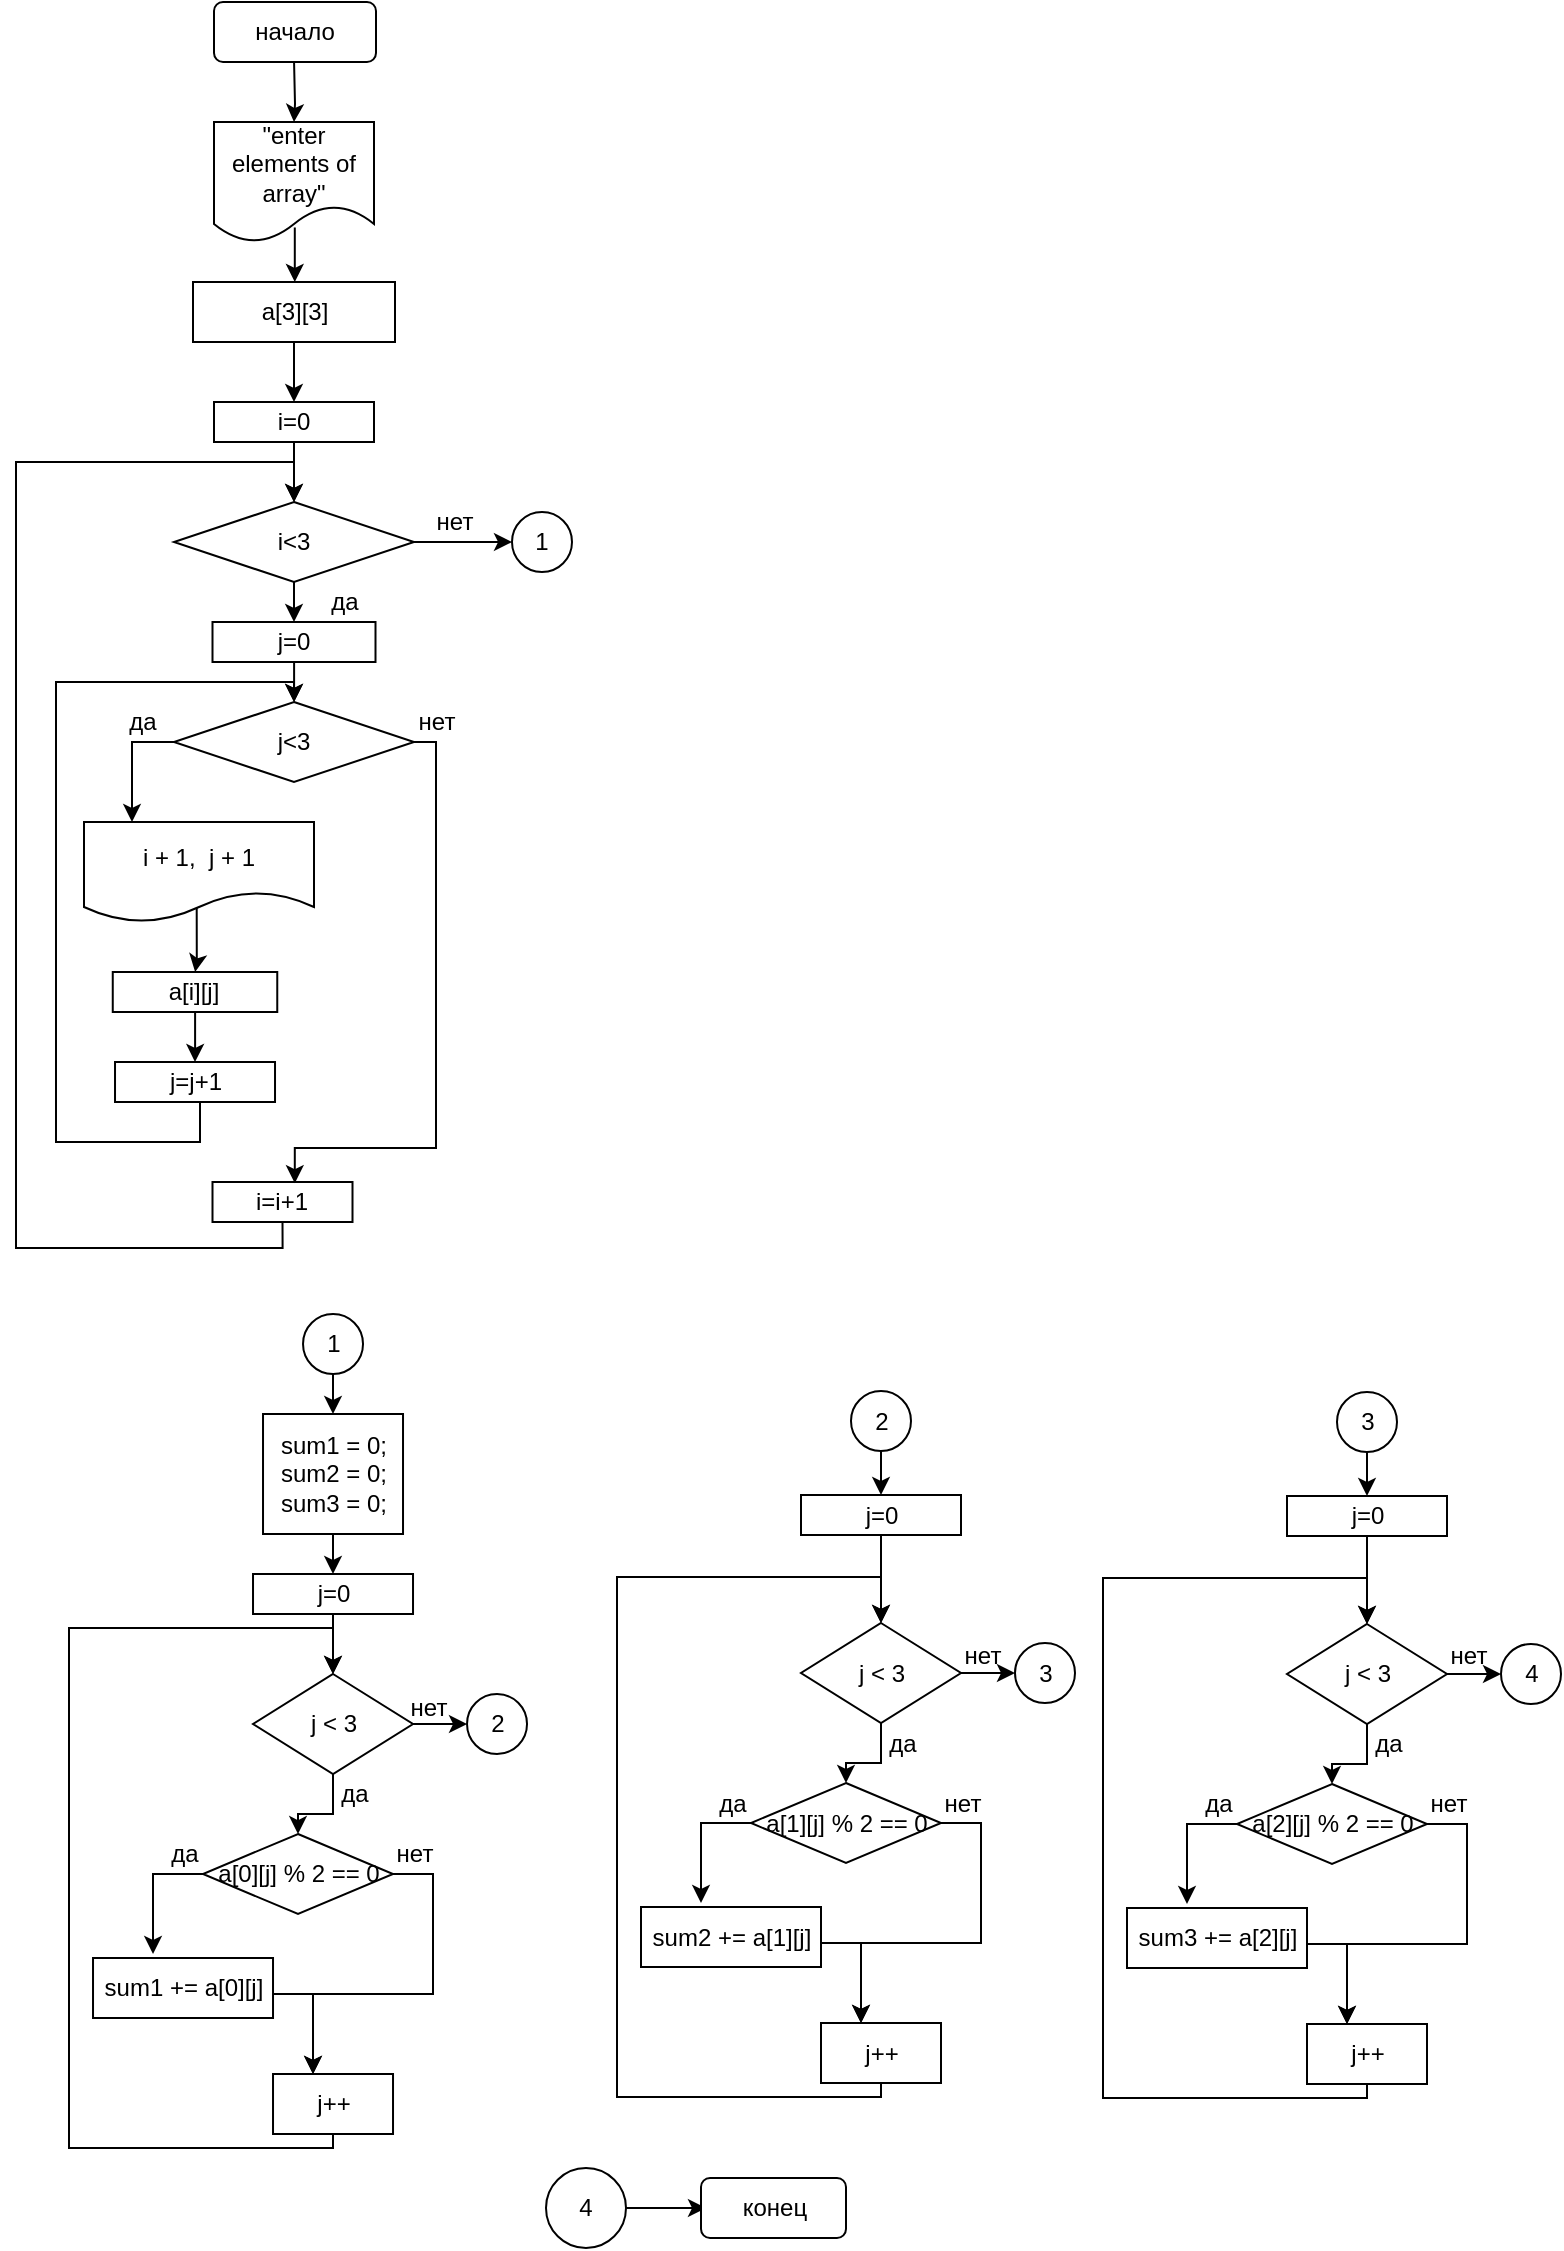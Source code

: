 <mxfile version="15.8.6" type="github">
  <diagram id="aShKJb1EcJVqntHxSxEi" name="Page-1">
    <mxGraphModel dx="164" dy="1167" grid="1" gridSize="10" guides="1" tooltips="1" connect="1" arrows="1" fold="1" page="1" pageScale="1" pageWidth="827" pageHeight="1169" math="0" shadow="0">
      <root>
        <mxCell id="0" />
        <mxCell id="1" parent="0" />
        <mxCell id="8L_f6q-vc3C_Bcib5PFj-7" value="" style="edgeStyle=orthogonalEdgeStyle;rounded=0;orthogonalLoop=1;jettySize=auto;html=1;" parent="1" source="8L_f6q-vc3C_Bcib5PFj-8" target="8L_f6q-vc3C_Bcib5PFj-11" edge="1">
          <mxGeometry relative="1" as="geometry" />
        </mxCell>
        <mxCell id="8L_f6q-vc3C_Bcib5PFj-8" value="i=0" style="whiteSpace=wrap;html=1;rounded=0;" parent="1" vertex="1">
          <mxGeometry x="944" y="227" width="80" height="20" as="geometry" />
        </mxCell>
        <mxCell id="qnYledQh9NX3tpmkD9LS-4" value="" style="edgeStyle=orthogonalEdgeStyle;rounded=0;orthogonalLoop=1;jettySize=auto;html=1;" parent="1" source="8L_f6q-vc3C_Bcib5PFj-11" target="qnYledQh9NX3tpmkD9LS-1" edge="1">
          <mxGeometry relative="1" as="geometry" />
        </mxCell>
        <mxCell id="8L_f6q-vc3C_Bcib5PFj-11" value="i&amp;lt;3" style="rhombus;whiteSpace=wrap;html=1;rounded=0;" parent="1" vertex="1">
          <mxGeometry x="924" y="277" width="120" height="40" as="geometry" />
        </mxCell>
        <mxCell id="8L_f6q-vc3C_Bcib5PFj-13" value="" style="edgeStyle=orthogonalEdgeStyle;rounded=0;orthogonalLoop=1;jettySize=auto;html=1;entryX=0.5;entryY=0;entryDx=0;entryDy=0;startArrow=none;exitX=0.5;exitY=1;exitDx=0;exitDy=0;" parent="1" source="8L_f6q-vc3C_Bcib5PFj-18" target="8L_f6q-vc3C_Bcib5PFj-11" edge="1">
          <mxGeometry relative="1" as="geometry">
            <mxPoint x="1004" y="257" as="targetPoint" />
            <Array as="points">
              <mxPoint x="978" y="650" />
              <mxPoint x="845" y="650" />
              <mxPoint x="845" y="257" />
              <mxPoint x="984" y="257" />
            </Array>
            <mxPoint x="979" y="487" as="sourcePoint" />
          </mxGeometry>
        </mxCell>
        <mxCell id="8L_f6q-vc3C_Bcib5PFj-16" value="нет" style="text;html=1;align=center;verticalAlign=middle;resizable=0;points=[];autosize=1;strokeColor=none;fillColor=none;" parent="1" vertex="1">
          <mxGeometry x="1034.5" y="377" width="40" height="20" as="geometry" />
        </mxCell>
        <mxCell id="8L_f6q-vc3C_Bcib5PFj-18" value="i=i+1" style="rounded=0;whiteSpace=wrap;html=1;" parent="1" vertex="1">
          <mxGeometry x="943.25" y="617" width="70" height="20" as="geometry" />
        </mxCell>
        <mxCell id="8L_f6q-vc3C_Bcib5PFj-27" value="" style="edgeStyle=orthogonalEdgeStyle;rounded=0;orthogonalLoop=1;jettySize=auto;html=1;" parent="1" target="8L_f6q-vc3C_Bcib5PFj-26" edge="1">
          <mxGeometry relative="1" as="geometry">
            <mxPoint x="984.029" y="57" as="sourcePoint" />
          </mxGeometry>
        </mxCell>
        <mxCell id="8L_f6q-vc3C_Bcib5PFj-29" value="" style="edgeStyle=orthogonalEdgeStyle;rounded=0;orthogonalLoop=1;jettySize=auto;html=1;exitX=0.505;exitY=0.879;exitDx=0;exitDy=0;exitPerimeter=0;" parent="1" source="8L_f6q-vc3C_Bcib5PFj-26" target="8L_f6q-vc3C_Bcib5PFj-28" edge="1">
          <mxGeometry relative="1" as="geometry" />
        </mxCell>
        <mxCell id="8L_f6q-vc3C_Bcib5PFj-26" value="&quot;enter elements of array&quot;" style="shape=document;whiteSpace=wrap;html=1;boundedLbl=1;" parent="1" vertex="1">
          <mxGeometry x="944" y="87" width="80" height="60" as="geometry" />
        </mxCell>
        <mxCell id="8L_f6q-vc3C_Bcib5PFj-30" value="" style="edgeStyle=orthogonalEdgeStyle;rounded=0;orthogonalLoop=1;jettySize=auto;html=1;entryX=0.5;entryY=0;entryDx=0;entryDy=0;" parent="1" source="8L_f6q-vc3C_Bcib5PFj-28" target="8L_f6q-vc3C_Bcib5PFj-8" edge="1">
          <mxGeometry relative="1" as="geometry" />
        </mxCell>
        <mxCell id="8L_f6q-vc3C_Bcib5PFj-28" value="a[3][3]" style="whiteSpace=wrap;html=1;" parent="1" vertex="1">
          <mxGeometry x="933.5" y="167" width="101" height="30" as="geometry" />
        </mxCell>
        <mxCell id="8L_f6q-vc3C_Bcib5PFj-31" value="начало" style="rounded=1;whiteSpace=wrap;html=1;" parent="1" vertex="1">
          <mxGeometry x="944" y="27" width="81" height="30" as="geometry" />
        </mxCell>
        <mxCell id="qnYledQh9NX3tpmkD9LS-8" value="" style="edgeStyle=orthogonalEdgeStyle;rounded=0;orthogonalLoop=1;jettySize=auto;html=1;exitX=0.49;exitY=0.85;exitDx=0;exitDy=0;exitPerimeter=0;" parent="1" source="8L_f6q-vc3C_Bcib5PFj-32" target="8L_f6q-vc3C_Bcib5PFj-34" edge="1">
          <mxGeometry relative="1" as="geometry" />
        </mxCell>
        <mxCell id="8L_f6q-vc3C_Bcib5PFj-32" value="i + 1,&amp;nbsp; j + 1" style="shape=document;whiteSpace=wrap;html=1;boundedLbl=1;" parent="1" vertex="1">
          <mxGeometry x="879" y="437" width="115" height="50" as="geometry" />
        </mxCell>
        <mxCell id="qnYledQh9NX3tpmkD9LS-13" value="" style="edgeStyle=orthogonalEdgeStyle;rounded=0;orthogonalLoop=1;jettySize=auto;html=1;" parent="1" edge="1">
          <mxGeometry relative="1" as="geometry">
            <mxPoint x="984" y="377" as="targetPoint" />
            <mxPoint x="937" y="577" as="sourcePoint" />
            <Array as="points">
              <mxPoint x="937" y="597" />
              <mxPoint x="865" y="597" />
              <mxPoint x="865" y="367" />
              <mxPoint x="984" y="367" />
            </Array>
          </mxGeometry>
        </mxCell>
        <mxCell id="qnYledQh9NX3tpmkD9LS-33" value="" style="edgeStyle=orthogonalEdgeStyle;rounded=0;orthogonalLoop=1;jettySize=auto;html=1;" parent="1" source="8L_f6q-vc3C_Bcib5PFj-34" target="qnYledQh9NX3tpmkD9LS-32" edge="1">
          <mxGeometry relative="1" as="geometry" />
        </mxCell>
        <mxCell id="8L_f6q-vc3C_Bcib5PFj-34" value="a[i][j]" style="whiteSpace=wrap;html=1;" parent="1" vertex="1">
          <mxGeometry x="893.38" y="512" width="82.25" height="20" as="geometry" />
        </mxCell>
        <mxCell id="8L_f6q-vc3C_Bcib5PFj-38" value="да" style="text;html=1;align=center;verticalAlign=middle;resizable=0;points=[];autosize=1;strokeColor=none;fillColor=none;" parent="1" vertex="1">
          <mxGeometry x="994" y="317" width="30" height="20" as="geometry" />
        </mxCell>
        <mxCell id="qnYledQh9NX3tpmkD9LS-12" value="" style="edgeStyle=orthogonalEdgeStyle;rounded=0;orthogonalLoop=1;jettySize=auto;html=1;entryX=0.5;entryY=0;entryDx=0;entryDy=0;" parent="1" source="qnYledQh9NX3tpmkD9LS-1" target="qnYledQh9NX3tpmkD9LS-6" edge="1">
          <mxGeometry relative="1" as="geometry" />
        </mxCell>
        <mxCell id="qnYledQh9NX3tpmkD9LS-1" value="j=0" style="whiteSpace=wrap;html=1;rounded=0;" parent="1" vertex="1">
          <mxGeometry x="943.25" y="337" width="81.5" height="20" as="geometry" />
        </mxCell>
        <mxCell id="qnYledQh9NX3tpmkD9LS-7" value="" style="edgeStyle=orthogonalEdgeStyle;rounded=0;orthogonalLoop=1;jettySize=auto;html=1;" parent="1" source="qnYledQh9NX3tpmkD9LS-6" edge="1">
          <mxGeometry relative="1" as="geometry">
            <mxPoint x="903" y="437" as="targetPoint" />
            <Array as="points">
              <mxPoint x="903" y="397" />
              <mxPoint x="903" y="437" />
            </Array>
          </mxGeometry>
        </mxCell>
        <mxCell id="qnYledQh9NX3tpmkD9LS-11" value="" style="edgeStyle=orthogonalEdgeStyle;rounded=0;orthogonalLoop=1;jettySize=auto;html=1;exitX=1;exitY=0.5;exitDx=0;exitDy=0;entryX=0.588;entryY=0.03;entryDx=0;entryDy=0;entryPerimeter=0;" parent="1" source="qnYledQh9NX3tpmkD9LS-6" target="8L_f6q-vc3C_Bcib5PFj-18" edge="1">
          <mxGeometry relative="1" as="geometry">
            <mxPoint x="984" y="613" as="targetPoint" />
            <Array as="points">
              <mxPoint x="1055" y="397" />
              <mxPoint x="1055" y="600" />
              <mxPoint x="984" y="600" />
            </Array>
          </mxGeometry>
        </mxCell>
        <mxCell id="qnYledQh9NX3tpmkD9LS-6" value="j&amp;lt;3" style="rhombus;whiteSpace=wrap;html=1;rounded=0;" parent="1" vertex="1">
          <mxGeometry x="924" y="377" width="120" height="40" as="geometry" />
        </mxCell>
        <mxCell id="qnYledQh9NX3tpmkD9LS-9" value="да" style="text;html=1;align=center;verticalAlign=middle;resizable=0;points=[];autosize=1;strokeColor=none;fillColor=none;" parent="1" vertex="1">
          <mxGeometry x="893.38" y="377" width="30" height="20" as="geometry" />
        </mxCell>
        <mxCell id="qnYledQh9NX3tpmkD9LS-15" value="" style="edgeStyle=orthogonalEdgeStyle;rounded=0;orthogonalLoop=1;jettySize=auto;html=1;exitX=1;exitY=0.5;exitDx=0;exitDy=0;" parent="1" source="8L_f6q-vc3C_Bcib5PFj-11" edge="1">
          <mxGeometry relative="1" as="geometry">
            <mxPoint x="1093" y="297" as="targetPoint" />
          </mxGeometry>
        </mxCell>
        <mxCell id="qnYledQh9NX3tpmkD9LS-10" value="нет" style="text;html=1;align=center;verticalAlign=middle;resizable=0;points=[];autosize=1;strokeColor=none;fillColor=none;" parent="1" vertex="1">
          <mxGeometry x="1044" y="277" width="40" height="20" as="geometry" />
        </mxCell>
        <mxCell id="qnYledQh9NX3tpmkD9LS-17" value="1" style="ellipse;whiteSpace=wrap;html=1;aspect=fixed;" parent="1" vertex="1">
          <mxGeometry x="1093" y="282" width="30" height="30" as="geometry" />
        </mxCell>
        <mxCell id="qnYledQh9NX3tpmkD9LS-19" value="" style="edgeStyle=orthogonalEdgeStyle;rounded=0;orthogonalLoop=1;jettySize=auto;html=1;" parent="1" source="qnYledQh9NX3tpmkD9LS-18" edge="1">
          <mxGeometry relative="1" as="geometry">
            <mxPoint x="1003.51" y="733" as="targetPoint" />
          </mxGeometry>
        </mxCell>
        <mxCell id="qnYledQh9NX3tpmkD9LS-18" value="1" style="ellipse;whiteSpace=wrap;html=1;aspect=fixed;" parent="1" vertex="1">
          <mxGeometry x="988.51" y="683" width="30" height="30" as="geometry" />
        </mxCell>
        <mxCell id="qnYledQh9NX3tpmkD9LS-32" value="j=j+1" style="whiteSpace=wrap;html=1;" parent="1" vertex="1">
          <mxGeometry x="894.51" y="557" width="80" height="20" as="geometry" />
        </mxCell>
        <mxCell id="IL574nIS1ITczs5gziKt-18" value="" style="edgeStyle=orthogonalEdgeStyle;rounded=0;orthogonalLoop=1;jettySize=auto;html=1;" edge="1" parent="1" source="IL574nIS1ITczs5gziKt-17">
          <mxGeometry relative="1" as="geometry">
            <mxPoint x="1003.51" y="813" as="targetPoint" />
          </mxGeometry>
        </mxCell>
        <mxCell id="IL574nIS1ITczs5gziKt-17" value="sum1 = 0; sum2 = 0; sum3 = 0;&lt;br&gt;" style="whiteSpace=wrap;html=1;" vertex="1" parent="1">
          <mxGeometry x="968.51" y="733" width="70" height="60" as="geometry" />
        </mxCell>
        <mxCell id="IL574nIS1ITczs5gziKt-20" value="" style="edgeStyle=orthogonalEdgeStyle;rounded=0;orthogonalLoop=1;jettySize=auto;html=1;" edge="1" parent="1" source="IL574nIS1ITczs5gziKt-19">
          <mxGeometry relative="1" as="geometry">
            <mxPoint x="1003.51" y="863" as="targetPoint" />
            <Array as="points">
              <mxPoint x="1003.51" y="863" />
              <mxPoint x="1003.51" y="863" />
            </Array>
          </mxGeometry>
        </mxCell>
        <mxCell id="IL574nIS1ITczs5gziKt-19" value="j=0" style="whiteSpace=wrap;html=1;" vertex="1" parent="1">
          <mxGeometry x="963.51" y="813" width="80" height="20" as="geometry" />
        </mxCell>
        <mxCell id="IL574nIS1ITczs5gziKt-23" value="" style="edgeStyle=orthogonalEdgeStyle;rounded=0;orthogonalLoop=1;jettySize=auto;html=1;" edge="1" parent="1" source="IL574nIS1ITczs5gziKt-21" target="IL574nIS1ITczs5gziKt-22">
          <mxGeometry relative="1" as="geometry" />
        </mxCell>
        <mxCell id="IL574nIS1ITczs5gziKt-36" value="" style="edgeStyle=orthogonalEdgeStyle;rounded=0;orthogonalLoop=1;jettySize=auto;html=1;" edge="1" parent="1" source="IL574nIS1ITczs5gziKt-21">
          <mxGeometry relative="1" as="geometry">
            <mxPoint x="1070.51" y="888" as="targetPoint" />
          </mxGeometry>
        </mxCell>
        <mxCell id="IL574nIS1ITczs5gziKt-21" value="j &amp;lt; 3" style="rhombus;whiteSpace=wrap;html=1;" vertex="1" parent="1">
          <mxGeometry x="963.51" y="863" width="80" height="50" as="geometry" />
        </mxCell>
        <mxCell id="IL574nIS1ITczs5gziKt-24" value="" style="edgeStyle=orthogonalEdgeStyle;rounded=0;orthogonalLoop=1;jettySize=auto;html=1;" edge="1" parent="1" source="IL574nIS1ITczs5gziKt-22">
          <mxGeometry relative="1" as="geometry">
            <mxPoint x="913.51" y="1003" as="targetPoint" />
            <Array as="points">
              <mxPoint x="913.51" y="963" />
            </Array>
          </mxGeometry>
        </mxCell>
        <mxCell id="IL574nIS1ITczs5gziKt-26" value="" style="edgeStyle=orthogonalEdgeStyle;rounded=0;orthogonalLoop=1;jettySize=auto;html=1;" edge="1" parent="1" source="IL574nIS1ITczs5gziKt-22">
          <mxGeometry relative="1" as="geometry">
            <mxPoint x="993.51" y="1063" as="targetPoint" />
            <Array as="points">
              <mxPoint x="1053.51" y="963" />
              <mxPoint x="1053.51" y="1023" />
              <mxPoint x="993.51" y="1023" />
            </Array>
          </mxGeometry>
        </mxCell>
        <mxCell id="IL574nIS1ITczs5gziKt-22" value="a[0][j] % 2 == 0" style="rhombus;whiteSpace=wrap;html=1;" vertex="1" parent="1">
          <mxGeometry x="938.51" y="943" width="95" height="40" as="geometry" />
        </mxCell>
        <mxCell id="IL574nIS1ITczs5gziKt-27" value="" style="edgeStyle=orthogonalEdgeStyle;rounded=0;orthogonalLoop=1;jettySize=auto;html=1;" edge="1" parent="1" source="IL574nIS1ITczs5gziKt-25">
          <mxGeometry relative="1" as="geometry">
            <mxPoint x="993.51" y="1063" as="targetPoint" />
            <Array as="points">
              <mxPoint x="993.51" y="1023" />
            </Array>
          </mxGeometry>
        </mxCell>
        <mxCell id="IL574nIS1ITczs5gziKt-25" value="sum1 += a[0][j]" style="whiteSpace=wrap;html=1;" vertex="1" parent="1">
          <mxGeometry x="883.51" y="1005" width="90" height="30" as="geometry" />
        </mxCell>
        <mxCell id="IL574nIS1ITczs5gziKt-28" value="да" style="text;html=1;align=center;verticalAlign=middle;resizable=0;points=[];autosize=1;strokeColor=none;fillColor=none;" vertex="1" parent="1">
          <mxGeometry x="913.51" y="943" width="30" height="20" as="geometry" />
        </mxCell>
        <mxCell id="IL574nIS1ITczs5gziKt-29" value="нет" style="text;html=1;align=center;verticalAlign=middle;resizable=0;points=[];autosize=1;strokeColor=none;fillColor=none;" vertex="1" parent="1">
          <mxGeometry x="1028.51" y="943" width="30" height="20" as="geometry" />
        </mxCell>
        <mxCell id="IL574nIS1ITczs5gziKt-30" value="да" style="text;html=1;align=center;verticalAlign=middle;resizable=0;points=[];autosize=1;strokeColor=none;fillColor=none;" vertex="1" parent="1">
          <mxGeometry x="998.51" y="913" width="30" height="20" as="geometry" />
        </mxCell>
        <mxCell id="IL574nIS1ITczs5gziKt-34" value="" style="edgeStyle=orthogonalEdgeStyle;rounded=0;orthogonalLoop=1;jettySize=auto;html=1;entryX=0.5;entryY=0;entryDx=0;entryDy=0;" edge="1" parent="1" source="IL574nIS1ITczs5gziKt-33" target="IL574nIS1ITczs5gziKt-21">
          <mxGeometry relative="1" as="geometry">
            <mxPoint x="1003.51" y="860" as="targetPoint" />
            <Array as="points">
              <mxPoint x="1003.51" y="1100" />
              <mxPoint x="871.51" y="1100" />
              <mxPoint x="871.51" y="840" />
              <mxPoint x="1003.51" y="840" />
            </Array>
          </mxGeometry>
        </mxCell>
        <mxCell id="IL574nIS1ITczs5gziKt-33" value="j++" style="whiteSpace=wrap;html=1;" vertex="1" parent="1">
          <mxGeometry x="973.51" y="1063" width="60" height="30" as="geometry" />
        </mxCell>
        <mxCell id="IL574nIS1ITczs5gziKt-37" value="2" style="ellipse;whiteSpace=wrap;html=1;" vertex="1" parent="1">
          <mxGeometry x="1070.51" y="873" width="30" height="30" as="geometry" />
        </mxCell>
        <mxCell id="IL574nIS1ITczs5gziKt-55" value="нет" style="text;html=1;align=center;verticalAlign=middle;resizable=0;points=[];autosize=1;strokeColor=none;fillColor=none;" vertex="1" parent="1">
          <mxGeometry x="1035.51" y="870" width="30" height="20" as="geometry" />
        </mxCell>
        <mxCell id="IL574nIS1ITczs5gziKt-95" value="" style="edgeStyle=orthogonalEdgeStyle;rounded=0;orthogonalLoop=1;jettySize=auto;html=1;" edge="1" parent="1" source="IL574nIS1ITczs5gziKt-96" target="IL574nIS1ITczs5gziKt-101">
          <mxGeometry relative="1" as="geometry" />
        </mxCell>
        <mxCell id="IL574nIS1ITczs5gziKt-96" value="j=0" style="whiteSpace=wrap;html=1;" vertex="1" parent="1">
          <mxGeometry x="1480.5" y="774" width="80" height="20" as="geometry" />
        </mxCell>
        <mxCell id="IL574nIS1ITczs5gziKt-97" value="" style="edgeStyle=orthogonalEdgeStyle;rounded=0;orthogonalLoop=1;jettySize=auto;html=1;" edge="1" parent="1" source="IL574nIS1ITczs5gziKt-98" target="IL574nIS1ITczs5gziKt-96">
          <mxGeometry relative="1" as="geometry">
            <Array as="points">
              <mxPoint x="1520.5" y="761" />
              <mxPoint x="1520.5" y="761" />
            </Array>
          </mxGeometry>
        </mxCell>
        <mxCell id="IL574nIS1ITczs5gziKt-98" value="3" style="ellipse;whiteSpace=wrap;html=1;" vertex="1" parent="1">
          <mxGeometry x="1505.5" y="722" width="30" height="30" as="geometry" />
        </mxCell>
        <mxCell id="IL574nIS1ITczs5gziKt-99" value="" style="edgeStyle=orthogonalEdgeStyle;rounded=0;orthogonalLoop=1;jettySize=auto;html=1;" edge="1" parent="1" source="IL574nIS1ITczs5gziKt-101" target="IL574nIS1ITczs5gziKt-104">
          <mxGeometry relative="1" as="geometry" />
        </mxCell>
        <mxCell id="IL574nIS1ITczs5gziKt-100" value="" style="edgeStyle=orthogonalEdgeStyle;rounded=0;orthogonalLoop=1;jettySize=auto;html=1;" edge="1" parent="1" source="IL574nIS1ITczs5gziKt-101">
          <mxGeometry relative="1" as="geometry">
            <mxPoint x="1587.5" y="863" as="targetPoint" />
          </mxGeometry>
        </mxCell>
        <mxCell id="IL574nIS1ITczs5gziKt-101" value="j &amp;lt; 3" style="rhombus;whiteSpace=wrap;html=1;" vertex="1" parent="1">
          <mxGeometry x="1480.5" y="838" width="80" height="50" as="geometry" />
        </mxCell>
        <mxCell id="IL574nIS1ITczs5gziKt-102" value="" style="edgeStyle=orthogonalEdgeStyle;rounded=0;orthogonalLoop=1;jettySize=auto;html=1;" edge="1" parent="1" source="IL574nIS1ITczs5gziKt-104">
          <mxGeometry relative="1" as="geometry">
            <mxPoint x="1430.5" y="978" as="targetPoint" />
            <Array as="points">
              <mxPoint x="1430.5" y="938" />
            </Array>
          </mxGeometry>
        </mxCell>
        <mxCell id="IL574nIS1ITczs5gziKt-103" value="" style="edgeStyle=orthogonalEdgeStyle;rounded=0;orthogonalLoop=1;jettySize=auto;html=1;" edge="1" parent="1" source="IL574nIS1ITczs5gziKt-104">
          <mxGeometry relative="1" as="geometry">
            <mxPoint x="1510.5" y="1038" as="targetPoint" />
            <Array as="points">
              <mxPoint x="1570.5" y="938" />
              <mxPoint x="1570.5" y="998" />
              <mxPoint x="1510.5" y="998" />
            </Array>
          </mxGeometry>
        </mxCell>
        <mxCell id="IL574nIS1ITczs5gziKt-104" value="a[2][j] % 2 == 0" style="rhombus;whiteSpace=wrap;html=1;" vertex="1" parent="1">
          <mxGeometry x="1455.5" y="918" width="95" height="40" as="geometry" />
        </mxCell>
        <mxCell id="IL574nIS1ITczs5gziKt-105" value="" style="edgeStyle=orthogonalEdgeStyle;rounded=0;orthogonalLoop=1;jettySize=auto;html=1;" edge="1" parent="1" source="IL574nIS1ITczs5gziKt-106">
          <mxGeometry relative="1" as="geometry">
            <mxPoint x="1510.5" y="1038" as="targetPoint" />
            <Array as="points">
              <mxPoint x="1510.5" y="998" />
            </Array>
          </mxGeometry>
        </mxCell>
        <mxCell id="IL574nIS1ITczs5gziKt-106" value="sum3 += a[2][j]" style="whiteSpace=wrap;html=1;" vertex="1" parent="1">
          <mxGeometry x="1400.5" y="980" width="90" height="30" as="geometry" />
        </mxCell>
        <mxCell id="IL574nIS1ITczs5gziKt-107" value="да" style="text;html=1;align=center;verticalAlign=middle;resizable=0;points=[];autosize=1;strokeColor=none;fillColor=none;" vertex="1" parent="1">
          <mxGeometry x="1430.5" y="918" width="30" height="20" as="geometry" />
        </mxCell>
        <mxCell id="IL574nIS1ITczs5gziKt-108" value="нет" style="text;html=1;align=center;verticalAlign=middle;resizable=0;points=[];autosize=1;strokeColor=none;fillColor=none;" vertex="1" parent="1">
          <mxGeometry x="1545.5" y="918" width="30" height="20" as="geometry" />
        </mxCell>
        <mxCell id="IL574nIS1ITczs5gziKt-109" value="да" style="text;html=1;align=center;verticalAlign=middle;resizable=0;points=[];autosize=1;strokeColor=none;fillColor=none;" vertex="1" parent="1">
          <mxGeometry x="1515.5" y="888" width="30" height="20" as="geometry" />
        </mxCell>
        <mxCell id="IL574nIS1ITczs5gziKt-110" value="" style="edgeStyle=orthogonalEdgeStyle;rounded=0;orthogonalLoop=1;jettySize=auto;html=1;entryX=0.5;entryY=0;entryDx=0;entryDy=0;" edge="1" parent="1" source="IL574nIS1ITczs5gziKt-111" target="IL574nIS1ITczs5gziKt-101">
          <mxGeometry relative="1" as="geometry">
            <mxPoint x="1520.5" y="835" as="targetPoint" />
            <Array as="points">
              <mxPoint x="1520.5" y="1075" />
              <mxPoint x="1388.5" y="1075" />
              <mxPoint x="1388.5" y="815" />
              <mxPoint x="1520.5" y="815" />
            </Array>
          </mxGeometry>
        </mxCell>
        <mxCell id="IL574nIS1ITczs5gziKt-111" value="j++" style="whiteSpace=wrap;html=1;" vertex="1" parent="1">
          <mxGeometry x="1490.5" y="1038" width="60" height="30" as="geometry" />
        </mxCell>
        <mxCell id="IL574nIS1ITczs5gziKt-112" value="4" style="ellipse;whiteSpace=wrap;html=1;" vertex="1" parent="1">
          <mxGeometry x="1587.5" y="848" width="30" height="30" as="geometry" />
        </mxCell>
        <mxCell id="IL574nIS1ITczs5gziKt-113" value="нет" style="text;html=1;align=center;verticalAlign=middle;resizable=0;points=[];autosize=1;strokeColor=none;fillColor=none;" vertex="1" parent="1">
          <mxGeometry x="1555.5" y="844" width="30" height="20" as="geometry" />
        </mxCell>
        <mxCell id="IL574nIS1ITczs5gziKt-114" value="" style="edgeStyle=orthogonalEdgeStyle;rounded=0;orthogonalLoop=1;jettySize=auto;html=1;" edge="1" parent="1" source="IL574nIS1ITczs5gziKt-115" target="IL574nIS1ITczs5gziKt-120">
          <mxGeometry relative="1" as="geometry" />
        </mxCell>
        <mxCell id="IL574nIS1ITczs5gziKt-115" value="j=0" style="whiteSpace=wrap;html=1;" vertex="1" parent="1">
          <mxGeometry x="1237.5" y="773.5" width="80" height="20" as="geometry" />
        </mxCell>
        <mxCell id="IL574nIS1ITczs5gziKt-116" value="" style="edgeStyle=orthogonalEdgeStyle;rounded=0;orthogonalLoop=1;jettySize=auto;html=1;" edge="1" parent="1" source="IL574nIS1ITczs5gziKt-117" target="IL574nIS1ITczs5gziKt-115">
          <mxGeometry relative="1" as="geometry">
            <Array as="points">
              <mxPoint x="1277.5" y="760.5" />
              <mxPoint x="1277.5" y="760.5" />
            </Array>
          </mxGeometry>
        </mxCell>
        <mxCell id="IL574nIS1ITczs5gziKt-117" value="2" style="ellipse;whiteSpace=wrap;html=1;" vertex="1" parent="1">
          <mxGeometry x="1262.5" y="721.5" width="30" height="30" as="geometry" />
        </mxCell>
        <mxCell id="IL574nIS1ITczs5gziKt-118" value="" style="edgeStyle=orthogonalEdgeStyle;rounded=0;orthogonalLoop=1;jettySize=auto;html=1;" edge="1" parent="1" source="IL574nIS1ITczs5gziKt-120" target="IL574nIS1ITczs5gziKt-123">
          <mxGeometry relative="1" as="geometry" />
        </mxCell>
        <mxCell id="IL574nIS1ITczs5gziKt-119" value="" style="edgeStyle=orthogonalEdgeStyle;rounded=0;orthogonalLoop=1;jettySize=auto;html=1;" edge="1" parent="1" source="IL574nIS1ITczs5gziKt-120">
          <mxGeometry relative="1" as="geometry">
            <mxPoint x="1344.5" y="862.5" as="targetPoint" />
          </mxGeometry>
        </mxCell>
        <mxCell id="IL574nIS1ITczs5gziKt-120" value="j &amp;lt; 3" style="rhombus;whiteSpace=wrap;html=1;" vertex="1" parent="1">
          <mxGeometry x="1237.5" y="837.5" width="80" height="50" as="geometry" />
        </mxCell>
        <mxCell id="IL574nIS1ITczs5gziKt-121" value="" style="edgeStyle=orthogonalEdgeStyle;rounded=0;orthogonalLoop=1;jettySize=auto;html=1;" edge="1" parent="1" source="IL574nIS1ITczs5gziKt-123">
          <mxGeometry relative="1" as="geometry">
            <mxPoint x="1187.5" y="977.5" as="targetPoint" />
            <Array as="points">
              <mxPoint x="1187.5" y="937.5" />
            </Array>
          </mxGeometry>
        </mxCell>
        <mxCell id="IL574nIS1ITczs5gziKt-122" value="" style="edgeStyle=orthogonalEdgeStyle;rounded=0;orthogonalLoop=1;jettySize=auto;html=1;" edge="1" parent="1" source="IL574nIS1ITczs5gziKt-123">
          <mxGeometry relative="1" as="geometry">
            <mxPoint x="1267.5" y="1037.5" as="targetPoint" />
            <Array as="points">
              <mxPoint x="1327.5" y="937.5" />
              <mxPoint x="1327.5" y="997.5" />
              <mxPoint x="1267.5" y="997.5" />
            </Array>
          </mxGeometry>
        </mxCell>
        <mxCell id="IL574nIS1ITczs5gziKt-123" value="a[1][j] % 2 == 0" style="rhombus;whiteSpace=wrap;html=1;" vertex="1" parent="1">
          <mxGeometry x="1212.5" y="917.5" width="95" height="40" as="geometry" />
        </mxCell>
        <mxCell id="IL574nIS1ITczs5gziKt-124" value="" style="edgeStyle=orthogonalEdgeStyle;rounded=0;orthogonalLoop=1;jettySize=auto;html=1;" edge="1" parent="1" source="IL574nIS1ITczs5gziKt-125">
          <mxGeometry relative="1" as="geometry">
            <mxPoint x="1267.5" y="1037.5" as="targetPoint" />
            <Array as="points">
              <mxPoint x="1267.5" y="997.5" />
            </Array>
          </mxGeometry>
        </mxCell>
        <mxCell id="IL574nIS1ITczs5gziKt-125" value="sum2 += a[1][j]" style="whiteSpace=wrap;html=1;" vertex="1" parent="1">
          <mxGeometry x="1157.5" y="979.5" width="90" height="30" as="geometry" />
        </mxCell>
        <mxCell id="IL574nIS1ITczs5gziKt-126" value="да" style="text;html=1;align=center;verticalAlign=middle;resizable=0;points=[];autosize=1;strokeColor=none;fillColor=none;" vertex="1" parent="1">
          <mxGeometry x="1187.5" y="917.5" width="30" height="20" as="geometry" />
        </mxCell>
        <mxCell id="IL574nIS1ITczs5gziKt-127" value="нет" style="text;html=1;align=center;verticalAlign=middle;resizable=0;points=[];autosize=1;strokeColor=none;fillColor=none;" vertex="1" parent="1">
          <mxGeometry x="1302.5" y="917.5" width="30" height="20" as="geometry" />
        </mxCell>
        <mxCell id="IL574nIS1ITczs5gziKt-128" value="да" style="text;html=1;align=center;verticalAlign=middle;resizable=0;points=[];autosize=1;strokeColor=none;fillColor=none;" vertex="1" parent="1">
          <mxGeometry x="1272.5" y="887.5" width="30" height="20" as="geometry" />
        </mxCell>
        <mxCell id="IL574nIS1ITczs5gziKt-129" value="" style="edgeStyle=orthogonalEdgeStyle;rounded=0;orthogonalLoop=1;jettySize=auto;html=1;entryX=0.5;entryY=0;entryDx=0;entryDy=0;" edge="1" parent="1" source="IL574nIS1ITczs5gziKt-130" target="IL574nIS1ITczs5gziKt-120">
          <mxGeometry relative="1" as="geometry">
            <mxPoint x="1277.5" y="834.5" as="targetPoint" />
            <Array as="points">
              <mxPoint x="1277.5" y="1074.5" />
              <mxPoint x="1145.5" y="1074.5" />
              <mxPoint x="1145.5" y="814.5" />
              <mxPoint x="1277.5" y="814.5" />
            </Array>
          </mxGeometry>
        </mxCell>
        <mxCell id="IL574nIS1ITczs5gziKt-130" value="j++" style="whiteSpace=wrap;html=1;" vertex="1" parent="1">
          <mxGeometry x="1247.5" y="1037.5" width="60" height="30" as="geometry" />
        </mxCell>
        <mxCell id="IL574nIS1ITczs5gziKt-131" value="3" style="ellipse;whiteSpace=wrap;html=1;" vertex="1" parent="1">
          <mxGeometry x="1344.5" y="847.5" width="30" height="30" as="geometry" />
        </mxCell>
        <mxCell id="IL574nIS1ITczs5gziKt-132" value="нет" style="text;html=1;align=center;verticalAlign=middle;resizable=0;points=[];autosize=1;strokeColor=none;fillColor=none;" vertex="1" parent="1">
          <mxGeometry x="1312.5" y="843.5" width="30" height="20" as="geometry" />
        </mxCell>
        <mxCell id="IL574nIS1ITczs5gziKt-156" value="" style="edgeStyle=orthogonalEdgeStyle;rounded=0;orthogonalLoop=1;jettySize=auto;html=1;" edge="1" parent="1" source="IL574nIS1ITczs5gziKt-154">
          <mxGeometry relative="1" as="geometry">
            <mxPoint x="1190" y="1130" as="targetPoint" />
          </mxGeometry>
        </mxCell>
        <mxCell id="IL574nIS1ITczs5gziKt-154" value="4" style="ellipse;whiteSpace=wrap;html=1;" vertex="1" parent="1">
          <mxGeometry x="1110" y="1110" width="40" height="40" as="geometry" />
        </mxCell>
        <mxCell id="IL574nIS1ITczs5gziKt-157" value="конец" style="rounded=1;whiteSpace=wrap;html=1;" vertex="1" parent="1">
          <mxGeometry x="1187.5" y="1115" width="72.5" height="30" as="geometry" />
        </mxCell>
      </root>
    </mxGraphModel>
  </diagram>
</mxfile>
